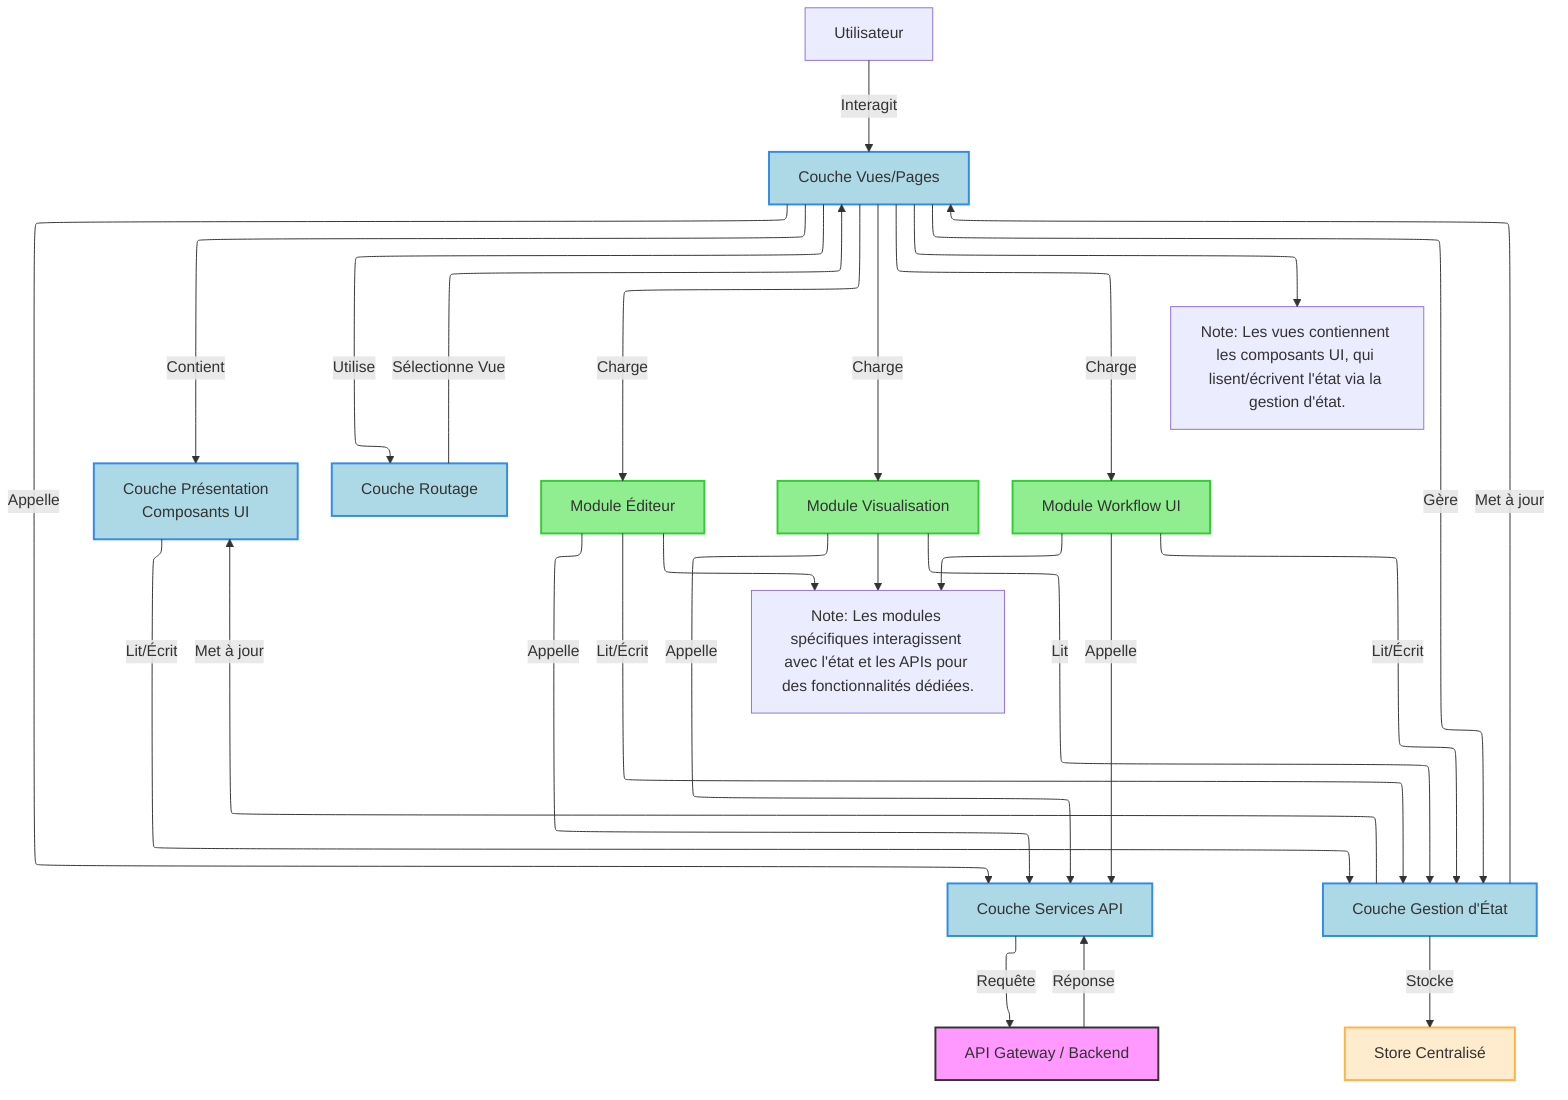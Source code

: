 ---
config:
  layout: elk
---
flowchart TD
    A["Utilisateur"] -- Interagit --> B["Couche Vues/Pages"]
    B -- Contient --> C["Couche Présentation<br>Composants UI"]
    B -- Appelle --> D["Couche Services API"]
    D -- Requête --> E["API Gateway / Backend"]
    E -- Réponse --> D
    B -- Gère --> F@{ label: "Couche Gestion d'État" }
    C -- Lit/Écrit --> F
    F -- Met à jour --> C & B
    B -- Utilise --> H["Couche Routage"]
    H -- Sélectionne Vue --> B
    B -- Charge --> I["Module Éditeur"] & J["Module Visualisation"] & K["Module Workflow UI"]
    I -- Lit/Écrit --> F
    J -- Lit --> F
    K -- Lit/Écrit --> F
    I -- Appelle --> D
    J -- Appelle --> D
    K -- Appelle --> D
    F -- Stocke --> G["Store Centralisé"]
    B --> note1@{ label: "Note: Les vues contiennent les composants UI, qui lisent/écrivent l'état via la gestion d'état." }
    I --> note2@{ label: "Note: Les modules spécifiques interagissent avec l'état et les APIs pour des fonctionnalités dédiées." }
    J --> note2
    K --> note2
    F@{ shape: rect}
    note1@{ shape: rect}
    note2@{ shape: rect}
     B:::layer
     C:::layer
     D:::layer
     E:::external
     F:::layer
     H:::layer
     I:::module
     J:::module
     K:::module
     G:::data
    classDef layer fill:#add8e6,stroke:#318ce7,stroke-width:2px
    classDef module fill:#90ee90,stroke:#32cd32,stroke-width:2px
    classDef external fill:#f9f,stroke:#333,stroke-width:2px
    classDef data fill:#ffebcd,stroke:#ffb347,stroke-width:2px